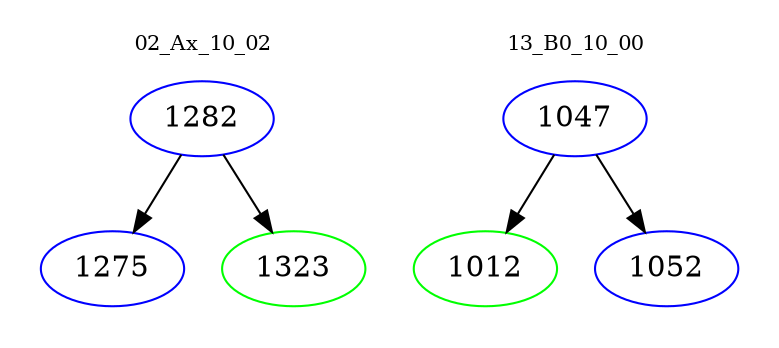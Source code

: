 digraph{
subgraph cluster_0 {
color = white
label = "02_Ax_10_02";
fontsize=10;
T0_1282 [label="1282", color="blue"]
T0_1282 -> T0_1275 [color="black"]
T0_1275 [label="1275", color="blue"]
T0_1282 -> T0_1323 [color="black"]
T0_1323 [label="1323", color="green"]
}
subgraph cluster_1 {
color = white
label = "13_B0_10_00";
fontsize=10;
T1_1047 [label="1047", color="blue"]
T1_1047 -> T1_1012 [color="black"]
T1_1012 [label="1012", color="green"]
T1_1047 -> T1_1052 [color="black"]
T1_1052 [label="1052", color="blue"]
}
}
